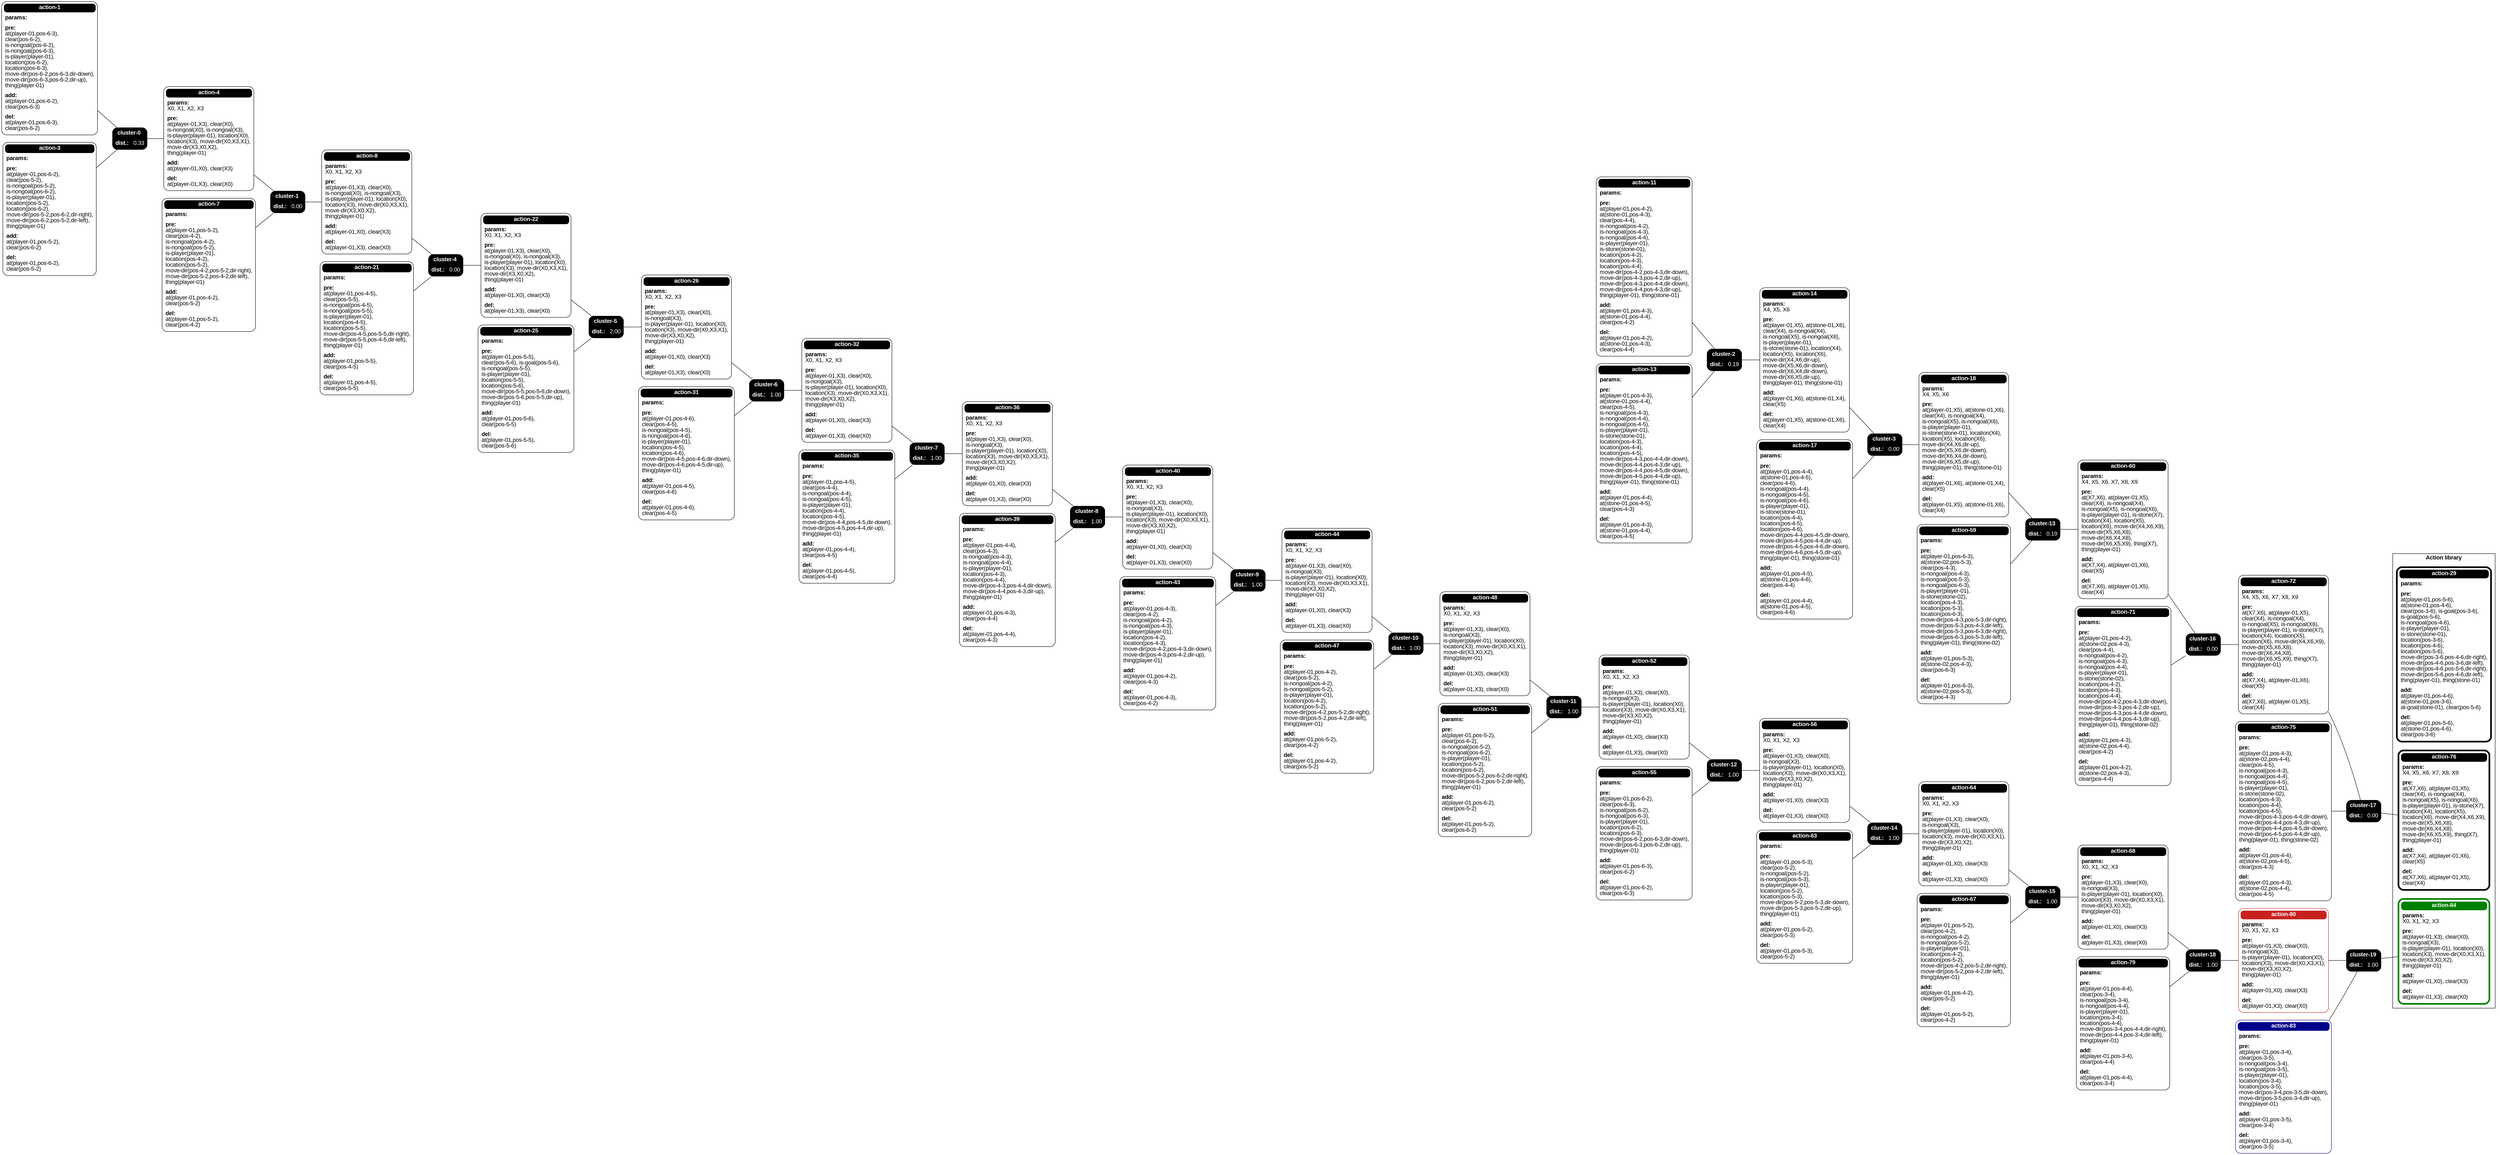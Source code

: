 graph g {
	fontname=Arial
	rankdir=LR
	node [fontcolor=black fontname=Arial margin=0 shape=none]
	subgraph cluster_actionlib {
		label=<<b>Action library</b>> rank=same
		"action-29" [label=<<table color="black" style="rounded" border="4" cellborder="0" cellspacing="4" cellpadding="3"><tr><td style="rounded" align="center" bgcolor="black"><font color="white"><b>action-29</b></font></td></tr><tr><td valign="top" align="left" balign="left"><b>params:</b><br/></td></tr><tr><td valign="top" align="left" balign="left"><b>pre:</b><br/>at(player-01,pos-5-6),<br/>at(stone-01,pos-4-6),<br/>clear(pos-3-6), is-goal(pos-3-6),<br/>is-goal(pos-5-6),<br/>is-nongoal(pos-4-6),<br/>is-player(player-01),<br/>is-stone(stone-01),<br/>location(pos-3-6),<br/>location(pos-4-6),<br/>location(pos-5-6),<br/>move-dir(pos-3-6,pos-4-6,dir-right),<br/>move-dir(pos-4-6,pos-3-6,dir-left),<br/>move-dir(pos-4-6,pos-5-6,dir-right),<br/>move-dir(pos-5-6,pos-4-6,dir-left),<br/>thing(player-01), thing(stone-01)</td></tr><tr><td valign="top" align="left" balign="left"><b>add:</b><br/>at(player-01,pos-4-6),<br/>at(stone-01,pos-3-6),<br/>at-goal(stone-01), clear(pos-5-6)</td></tr><tr><td valign="top" align="left" balign="left"><b>del:</b><br/>at(player-01,pos-5-6),<br/>at(stone-01,pos-4-6),<br/>clear(pos-3-6)</td></tr></table>>]
		"action-76" [label=<<table color="black" style="rounded" border="4" cellborder="0" cellspacing="4" cellpadding="3"><tr><td style="rounded" align="center" bgcolor="black"><font color="white"><b>action-76</b></font></td></tr><tr><td valign="top" align="left" balign="left"><b>params:</b><br/>X4, X5, X6, X7, X8, X9</td></tr><tr><td valign="top" align="left" balign="left"><b>pre:</b><br/>at(X7,X6), at(player-01,X5),<br/>clear(X4), is-nongoal(X4),<br/>is-nongoal(X5), is-nongoal(X6),<br/>is-player(player-01), is-stone(X7),<br/>location(X4), location(X5),<br/>location(X6), move-dir(X4,X6,X9),<br/>move-dir(X5,X6,X8),<br/>move-dir(X6,X4,X8),<br/>move-dir(X6,X5,X9), thing(X7),<br/>thing(player-01)</td></tr><tr><td valign="top" align="left" balign="left"><b>add:</b><br/>at(X7,X4), at(player-01,X6),<br/>clear(X5)</td></tr><tr><td valign="top" align="left" balign="left"><b>del:</b><br/>at(X7,X6), at(player-01,X5),<br/>clear(X4)</td></tr></table>>]
		"action-84" [label=<<table color="#008000" style="rounded" border="4" cellborder="0" cellspacing="4" cellpadding="3"><tr><td style="rounded" align="center" bgcolor="#008000"><font color="white"><b>action-84</b></font></td></tr><tr><td valign="top" align="left" balign="left"><b>params:</b><br/>X0, X1, X2, X3</td></tr><tr><td valign="top" align="left" balign="left"><b>pre:</b><br/>at(player-01,X3), clear(X0),<br/>is-nongoal(X3),<br/>is-player(player-01), location(X0),<br/>location(X3), move-dir(X0,X3,X1),<br/>move-dir(X3,X0,X2),<br/>thing(player-01)</td></tr><tr><td valign="top" align="left" balign="left"><b>add:</b><br/>at(player-01,X0), clear(X3)</td></tr><tr><td valign="top" align="left" balign="left"><b>del:</b><br/>at(player-01,X3), clear(X0)</td></tr></table>>]
	}
	"action-1" [label=<<table color="black" style="rounded" border="1" cellborder="0" cellspacing="4" cellpadding="3"><tr><td style="rounded" align="center" bgcolor="black"><font color="white"><b>action-1</b></font></td></tr><tr><td valign="top" align="left" balign="left"><b>params:</b><br/></td></tr><tr><td valign="top" align="left" balign="left"><b>pre:</b><br/>at(player-01,pos-6-3),<br/>clear(pos-6-2),<br/>is-nongoal(pos-6-2),<br/>is-nongoal(pos-6-3),<br/>is-player(player-01),<br/>location(pos-6-2),<br/>location(pos-6-3),<br/>move-dir(pos-6-2,pos-6-3,dir-down),<br/>move-dir(pos-6-3,pos-6-2,dir-up),<br/>thing(player-01)</td></tr><tr><td valign="top" align="left" balign="left"><b>add:</b><br/>at(player-01,pos-6-2),<br/>clear(pos-6-3)</td></tr><tr><td valign="top" align="left" balign="left"><b>del:</b><br/>at(player-01,pos-6-3),<br/>clear(pos-6-2)</td></tr></table>>]
	"action-3" [label=<<table color="black" style="rounded" border="1" cellborder="0" cellspacing="4" cellpadding="3"><tr><td style="rounded" align="center" bgcolor="black"><font color="white"><b>action-3</b></font></td></tr><tr><td valign="top" align="left" balign="left"><b>params:</b><br/></td></tr><tr><td valign="top" align="left" balign="left"><b>pre:</b><br/>at(player-01,pos-6-2),<br/>clear(pos-5-2),<br/>is-nongoal(pos-5-2),<br/>is-nongoal(pos-6-2),<br/>is-player(player-01),<br/>location(pos-5-2),<br/>location(pos-6-2),<br/>move-dir(pos-5-2,pos-6-2,dir-right),<br/>move-dir(pos-6-2,pos-5-2,dir-left),<br/>thing(player-01)</td></tr><tr><td valign="top" align="left" balign="left"><b>add:</b><br/>at(player-01,pos-5-2),<br/>clear(pos-6-2)</td></tr><tr><td valign="top" align="left" balign="left"><b>del:</b><br/>at(player-01,pos-6-2),<br/>clear(pos-5-2)</td></tr></table>>]
	"action-4" [label=<<table color="black" style="rounded" border="1" cellborder="0" cellspacing="4" cellpadding="3"><tr><td style="rounded" align="center" bgcolor="black"><font color="white"><b>action-4</b></font></td></tr><tr><td valign="top" align="left" balign="left"><b>params:</b><br/>X0, X1, X2, X3</td></tr><tr><td valign="top" align="left" balign="left"><b>pre:</b><br/>at(player-01,X3), clear(X0),<br/>is-nongoal(X0), is-nongoal(X3),<br/>is-player(player-01), location(X0),<br/>location(X3), move-dir(X0,X3,X1),<br/>move-dir(X3,X0,X2),<br/>thing(player-01)</td></tr><tr><td valign="top" align="left" balign="left"><b>add:</b><br/>at(player-01,X0), clear(X3)</td></tr><tr><td valign="top" align="left" balign="left"><b>del:</b><br/>at(player-01,X3), clear(X0)</td></tr></table>>]
	"action-7" [label=<<table color="black" style="rounded" border="1" cellborder="0" cellspacing="4" cellpadding="3"><tr><td style="rounded" align="center" bgcolor="black"><font color="white"><b>action-7</b></font></td></tr><tr><td valign="top" align="left" balign="left"><b>params:</b><br/></td></tr><tr><td valign="top" align="left" balign="left"><b>pre:</b><br/>at(player-01,pos-5-2),<br/>clear(pos-4-2),<br/>is-nongoal(pos-4-2),<br/>is-nongoal(pos-5-2),<br/>is-player(player-01),<br/>location(pos-4-2),<br/>location(pos-5-2),<br/>move-dir(pos-4-2,pos-5-2,dir-right),<br/>move-dir(pos-5-2,pos-4-2,dir-left),<br/>thing(player-01)</td></tr><tr><td valign="top" align="left" balign="left"><b>add:</b><br/>at(player-01,pos-4-2),<br/>clear(pos-5-2)</td></tr><tr><td valign="top" align="left" balign="left"><b>del:</b><br/>at(player-01,pos-5-2),<br/>clear(pos-4-2)</td></tr></table>>]
	"action-8" [label=<<table color="black" style="rounded" border="1" cellborder="0" cellspacing="4" cellpadding="3"><tr><td style="rounded" align="center" bgcolor="black"><font color="white"><b>action-8</b></font></td></tr><tr><td valign="top" align="left" balign="left"><b>params:</b><br/>X0, X1, X2, X3</td></tr><tr><td valign="top" align="left" balign="left"><b>pre:</b><br/>at(player-01,X3), clear(X0),<br/>is-nongoal(X0), is-nongoal(X3),<br/>is-player(player-01), location(X0),<br/>location(X3), move-dir(X0,X3,X1),<br/>move-dir(X3,X0,X2),<br/>thing(player-01)</td></tr><tr><td valign="top" align="left" balign="left"><b>add:</b><br/>at(player-01,X0), clear(X3)</td></tr><tr><td valign="top" align="left" balign="left"><b>del:</b><br/>at(player-01,X3), clear(X0)</td></tr></table>>]
	"action-11" [label=<<table color="black" style="rounded" border="1" cellborder="0" cellspacing="4" cellpadding="3"><tr><td style="rounded" align="center" bgcolor="black"><font color="white"><b>action-11</b></font></td></tr><tr><td valign="top" align="left" balign="left"><b>params:</b><br/></td></tr><tr><td valign="top" align="left" balign="left"><b>pre:</b><br/>at(player-01,pos-4-2),<br/>at(stone-01,pos-4-3),<br/>clear(pos-4-4),<br/>is-nongoal(pos-4-2),<br/>is-nongoal(pos-4-3),<br/>is-nongoal(pos-4-4),<br/>is-player(player-01),<br/>is-stone(stone-01),<br/>location(pos-4-2),<br/>location(pos-4-3),<br/>location(pos-4-4),<br/>move-dir(pos-4-2,pos-4-3,dir-down),<br/>move-dir(pos-4-3,pos-4-2,dir-up),<br/>move-dir(pos-4-3,pos-4-4,dir-down),<br/>move-dir(pos-4-4,pos-4-3,dir-up),<br/>thing(player-01), thing(stone-01)</td></tr><tr><td valign="top" align="left" balign="left"><b>add:</b><br/>at(player-01,pos-4-3),<br/>at(stone-01,pos-4-4),<br/>clear(pos-4-2)</td></tr><tr><td valign="top" align="left" balign="left"><b>del:</b><br/>at(player-01,pos-4-2),<br/>at(stone-01,pos-4-3),<br/>clear(pos-4-4)</td></tr></table>>]
	"action-13" [label=<<table color="black" style="rounded" border="1" cellborder="0" cellspacing="4" cellpadding="3"><tr><td style="rounded" align="center" bgcolor="black"><font color="white"><b>action-13</b></font></td></tr><tr><td valign="top" align="left" balign="left"><b>params:</b><br/></td></tr><tr><td valign="top" align="left" balign="left"><b>pre:</b><br/>at(player-01,pos-4-3),<br/>at(stone-01,pos-4-4),<br/>clear(pos-4-5),<br/>is-nongoal(pos-4-3),<br/>is-nongoal(pos-4-4),<br/>is-nongoal(pos-4-5),<br/>is-player(player-01),<br/>is-stone(stone-01),<br/>location(pos-4-3),<br/>location(pos-4-4),<br/>location(pos-4-5),<br/>move-dir(pos-4-3,pos-4-4,dir-down),<br/>move-dir(pos-4-4,pos-4-3,dir-up),<br/>move-dir(pos-4-4,pos-4-5,dir-down),<br/>move-dir(pos-4-5,pos-4-4,dir-up),<br/>thing(player-01), thing(stone-01)</td></tr><tr><td valign="top" align="left" balign="left"><b>add:</b><br/>at(player-01,pos-4-4),<br/>at(stone-01,pos-4-5),<br/>clear(pos-4-3)</td></tr><tr><td valign="top" align="left" balign="left"><b>del:</b><br/>at(player-01,pos-4-3),<br/>at(stone-01,pos-4-4),<br/>clear(pos-4-5)</td></tr></table>>]
	"action-14" [label=<<table color="black" style="rounded" border="1" cellborder="0" cellspacing="4" cellpadding="3"><tr><td style="rounded" align="center" bgcolor="black"><font color="white"><b>action-14</b></font></td></tr><tr><td valign="top" align="left" balign="left"><b>params:</b><br/>X4, X5, X6</td></tr><tr><td valign="top" align="left" balign="left"><b>pre:</b><br/>at(player-01,X5), at(stone-01,X6),<br/>clear(X4), is-nongoal(X4),<br/>is-nongoal(X5), is-nongoal(X6),<br/>is-player(player-01),<br/>is-stone(stone-01), location(X4),<br/>location(X5), location(X6),<br/>move-dir(X4,X6,dir-up),<br/>move-dir(X5,X6,dir-down),<br/>move-dir(X6,X4,dir-down),<br/>move-dir(X6,X5,dir-up),<br/>thing(player-01), thing(stone-01)</td></tr><tr><td valign="top" align="left" balign="left"><b>add:</b><br/>at(player-01,X6), at(stone-01,X4),<br/>clear(X5)</td></tr><tr><td valign="top" align="left" balign="left"><b>del:</b><br/>at(player-01,X5), at(stone-01,X6),<br/>clear(X4)</td></tr></table>>]
	"action-17" [label=<<table color="black" style="rounded" border="1" cellborder="0" cellspacing="4" cellpadding="3"><tr><td style="rounded" align="center" bgcolor="black"><font color="white"><b>action-17</b></font></td></tr><tr><td valign="top" align="left" balign="left"><b>params:</b><br/></td></tr><tr><td valign="top" align="left" balign="left"><b>pre:</b><br/>at(player-01,pos-4-4),<br/>at(stone-01,pos-4-5),<br/>clear(pos-4-6),<br/>is-nongoal(pos-4-4),<br/>is-nongoal(pos-4-5),<br/>is-nongoal(pos-4-6),<br/>is-player(player-01),<br/>is-stone(stone-01),<br/>location(pos-4-4),<br/>location(pos-4-5),<br/>location(pos-4-6),<br/>move-dir(pos-4-4,pos-4-5,dir-down),<br/>move-dir(pos-4-5,pos-4-4,dir-up),<br/>move-dir(pos-4-5,pos-4-6,dir-down),<br/>move-dir(pos-4-6,pos-4-5,dir-up),<br/>thing(player-01), thing(stone-01)</td></tr><tr><td valign="top" align="left" balign="left"><b>add:</b><br/>at(player-01,pos-4-5),<br/>at(stone-01,pos-4-6),<br/>clear(pos-4-4)</td></tr><tr><td valign="top" align="left" balign="left"><b>del:</b><br/>at(player-01,pos-4-4),<br/>at(stone-01,pos-4-5),<br/>clear(pos-4-6)</td></tr></table>>]
	"action-18" [label=<<table color="black" style="rounded" border="1" cellborder="0" cellspacing="4" cellpadding="3"><tr><td style="rounded" align="center" bgcolor="black"><font color="white"><b>action-18</b></font></td></tr><tr><td valign="top" align="left" balign="left"><b>params:</b><br/>X4, X5, X6</td></tr><tr><td valign="top" align="left" balign="left"><b>pre:</b><br/>at(player-01,X5), at(stone-01,X6),<br/>clear(X4), is-nongoal(X4),<br/>is-nongoal(X5), is-nongoal(X6),<br/>is-player(player-01),<br/>is-stone(stone-01), location(X4),<br/>location(X5), location(X6),<br/>move-dir(X4,X6,dir-up),<br/>move-dir(X5,X6,dir-down),<br/>move-dir(X6,X4,dir-down),<br/>move-dir(X6,X5,dir-up),<br/>thing(player-01), thing(stone-01)</td></tr><tr><td valign="top" align="left" balign="left"><b>add:</b><br/>at(player-01,X6), at(stone-01,X4),<br/>clear(X5)</td></tr><tr><td valign="top" align="left" balign="left"><b>del:</b><br/>at(player-01,X5), at(stone-01,X6),<br/>clear(X4)</td></tr></table>>]
	"action-21" [label=<<table color="black" style="rounded" border="1" cellborder="0" cellspacing="4" cellpadding="3"><tr><td style="rounded" align="center" bgcolor="black"><font color="white"><b>action-21</b></font></td></tr><tr><td valign="top" align="left" balign="left"><b>params:</b><br/></td></tr><tr><td valign="top" align="left" balign="left"><b>pre:</b><br/>at(player-01,pos-4-5),<br/>clear(pos-5-5),<br/>is-nongoal(pos-4-5),<br/>is-nongoal(pos-5-5),<br/>is-player(player-01),<br/>location(pos-4-5),<br/>location(pos-5-5),<br/>move-dir(pos-4-5,pos-5-5,dir-right),<br/>move-dir(pos-5-5,pos-4-5,dir-left),<br/>thing(player-01)</td></tr><tr><td valign="top" align="left" balign="left"><b>add:</b><br/>at(player-01,pos-5-5),<br/>clear(pos-4-5)</td></tr><tr><td valign="top" align="left" balign="left"><b>del:</b><br/>at(player-01,pos-4-5),<br/>clear(pos-5-5)</td></tr></table>>]
	"action-22" [label=<<table color="black" style="rounded" border="1" cellborder="0" cellspacing="4" cellpadding="3"><tr><td style="rounded" align="center" bgcolor="black"><font color="white"><b>action-22</b></font></td></tr><tr><td valign="top" align="left" balign="left"><b>params:</b><br/>X0, X1, X2, X3</td></tr><tr><td valign="top" align="left" balign="left"><b>pre:</b><br/>at(player-01,X3), clear(X0),<br/>is-nongoal(X0), is-nongoal(X3),<br/>is-player(player-01), location(X0),<br/>location(X3), move-dir(X0,X3,X1),<br/>move-dir(X3,X0,X2),<br/>thing(player-01)</td></tr><tr><td valign="top" align="left" balign="left"><b>add:</b><br/>at(player-01,X0), clear(X3)</td></tr><tr><td valign="top" align="left" balign="left"><b>del:</b><br/>at(player-01,X3), clear(X0)</td></tr></table>>]
	"action-25" [label=<<table color="black" style="rounded" border="1" cellborder="0" cellspacing="4" cellpadding="3"><tr><td style="rounded" align="center" bgcolor="black"><font color="white"><b>action-25</b></font></td></tr><tr><td valign="top" align="left" balign="left"><b>params:</b><br/></td></tr><tr><td valign="top" align="left" balign="left"><b>pre:</b><br/>at(player-01,pos-5-5),<br/>clear(pos-5-6), is-goal(pos-5-6),<br/>is-nongoal(pos-5-5),<br/>is-player(player-01),<br/>location(pos-5-5),<br/>location(pos-5-6),<br/>move-dir(pos-5-5,pos-5-6,dir-down),<br/>move-dir(pos-5-6,pos-5-5,dir-up),<br/>thing(player-01)</td></tr><tr><td valign="top" align="left" balign="left"><b>add:</b><br/>at(player-01,pos-5-6),<br/>clear(pos-5-5)</td></tr><tr><td valign="top" align="left" balign="left"><b>del:</b><br/>at(player-01,pos-5-5),<br/>clear(pos-5-6)</td></tr></table>>]
	"action-26" [label=<<table color="black" style="rounded" border="1" cellborder="0" cellspacing="4" cellpadding="3"><tr><td style="rounded" align="center" bgcolor="black"><font color="white"><b>action-26</b></font></td></tr><tr><td valign="top" align="left" balign="left"><b>params:</b><br/>X0, X1, X2, X3</td></tr><tr><td valign="top" align="left" balign="left"><b>pre:</b><br/>at(player-01,X3), clear(X0),<br/>is-nongoal(X3),<br/>is-player(player-01), location(X0),<br/>location(X3), move-dir(X0,X3,X1),<br/>move-dir(X3,X0,X2),<br/>thing(player-01)</td></tr><tr><td valign="top" align="left" balign="left"><b>add:</b><br/>at(player-01,X0), clear(X3)</td></tr><tr><td valign="top" align="left" balign="left"><b>del:</b><br/>at(player-01,X3), clear(X0)</td></tr></table>>]
	"action-31" [label=<<table color="black" style="rounded" border="1" cellborder="0" cellspacing="4" cellpadding="3"><tr><td style="rounded" align="center" bgcolor="black"><font color="white"><b>action-31</b></font></td></tr><tr><td valign="top" align="left" balign="left"><b>params:</b><br/></td></tr><tr><td valign="top" align="left" balign="left"><b>pre:</b><br/>at(player-01,pos-4-6),<br/>clear(pos-4-5),<br/>is-nongoal(pos-4-5),<br/>is-nongoal(pos-4-6),<br/>is-player(player-01),<br/>location(pos-4-5),<br/>location(pos-4-6),<br/>move-dir(pos-4-5,pos-4-6,dir-down),<br/>move-dir(pos-4-6,pos-4-5,dir-up),<br/>thing(player-01)</td></tr><tr><td valign="top" align="left" balign="left"><b>add:</b><br/>at(player-01,pos-4-5),<br/>clear(pos-4-6)</td></tr><tr><td valign="top" align="left" balign="left"><b>del:</b><br/>at(player-01,pos-4-6),<br/>clear(pos-4-5)</td></tr></table>>]
	"action-32" [label=<<table color="black" style="rounded" border="1" cellborder="0" cellspacing="4" cellpadding="3"><tr><td style="rounded" align="center" bgcolor="black"><font color="white"><b>action-32</b></font></td></tr><tr><td valign="top" align="left" balign="left"><b>params:</b><br/>X0, X1, X2, X3</td></tr><tr><td valign="top" align="left" balign="left"><b>pre:</b><br/>at(player-01,X3), clear(X0),<br/>is-nongoal(X3),<br/>is-player(player-01), location(X0),<br/>location(X3), move-dir(X0,X3,X1),<br/>move-dir(X3,X0,X2),<br/>thing(player-01)</td></tr><tr><td valign="top" align="left" balign="left"><b>add:</b><br/>at(player-01,X0), clear(X3)</td></tr><tr><td valign="top" align="left" balign="left"><b>del:</b><br/>at(player-01,X3), clear(X0)</td></tr></table>>]
	"action-35" [label=<<table color="black" style="rounded" border="1" cellborder="0" cellspacing="4" cellpadding="3"><tr><td style="rounded" align="center" bgcolor="black"><font color="white"><b>action-35</b></font></td></tr><tr><td valign="top" align="left" balign="left"><b>params:</b><br/></td></tr><tr><td valign="top" align="left" balign="left"><b>pre:</b><br/>at(player-01,pos-4-5),<br/>clear(pos-4-4),<br/>is-nongoal(pos-4-4),<br/>is-nongoal(pos-4-5),<br/>is-player(player-01),<br/>location(pos-4-4),<br/>location(pos-4-5),<br/>move-dir(pos-4-4,pos-4-5,dir-down),<br/>move-dir(pos-4-5,pos-4-4,dir-up),<br/>thing(player-01)</td></tr><tr><td valign="top" align="left" balign="left"><b>add:</b><br/>at(player-01,pos-4-4),<br/>clear(pos-4-5)</td></tr><tr><td valign="top" align="left" balign="left"><b>del:</b><br/>at(player-01,pos-4-5),<br/>clear(pos-4-4)</td></tr></table>>]
	"action-36" [label=<<table color="black" style="rounded" border="1" cellborder="0" cellspacing="4" cellpadding="3"><tr><td style="rounded" align="center" bgcolor="black"><font color="white"><b>action-36</b></font></td></tr><tr><td valign="top" align="left" balign="left"><b>params:</b><br/>X0, X1, X2, X3</td></tr><tr><td valign="top" align="left" balign="left"><b>pre:</b><br/>at(player-01,X3), clear(X0),<br/>is-nongoal(X3),<br/>is-player(player-01), location(X0),<br/>location(X3), move-dir(X0,X3,X1),<br/>move-dir(X3,X0,X2),<br/>thing(player-01)</td></tr><tr><td valign="top" align="left" balign="left"><b>add:</b><br/>at(player-01,X0), clear(X3)</td></tr><tr><td valign="top" align="left" balign="left"><b>del:</b><br/>at(player-01,X3), clear(X0)</td></tr></table>>]
	"action-39" [label=<<table color="black" style="rounded" border="1" cellborder="0" cellspacing="4" cellpadding="3"><tr><td style="rounded" align="center" bgcolor="black"><font color="white"><b>action-39</b></font></td></tr><tr><td valign="top" align="left" balign="left"><b>params:</b><br/></td></tr><tr><td valign="top" align="left" balign="left"><b>pre:</b><br/>at(player-01,pos-4-4),<br/>clear(pos-4-3),<br/>is-nongoal(pos-4-3),<br/>is-nongoal(pos-4-4),<br/>is-player(player-01),<br/>location(pos-4-3),<br/>location(pos-4-4),<br/>move-dir(pos-4-3,pos-4-4,dir-down),<br/>move-dir(pos-4-4,pos-4-3,dir-up),<br/>thing(player-01)</td></tr><tr><td valign="top" align="left" balign="left"><b>add:</b><br/>at(player-01,pos-4-3),<br/>clear(pos-4-4)</td></tr><tr><td valign="top" align="left" balign="left"><b>del:</b><br/>at(player-01,pos-4-4),<br/>clear(pos-4-3)</td></tr></table>>]
	"action-40" [label=<<table color="black" style="rounded" border="1" cellborder="0" cellspacing="4" cellpadding="3"><tr><td style="rounded" align="center" bgcolor="black"><font color="white"><b>action-40</b></font></td></tr><tr><td valign="top" align="left" balign="left"><b>params:</b><br/>X0, X1, X2, X3</td></tr><tr><td valign="top" align="left" balign="left"><b>pre:</b><br/>at(player-01,X3), clear(X0),<br/>is-nongoal(X3),<br/>is-player(player-01), location(X0),<br/>location(X3), move-dir(X0,X3,X1),<br/>move-dir(X3,X0,X2),<br/>thing(player-01)</td></tr><tr><td valign="top" align="left" balign="left"><b>add:</b><br/>at(player-01,X0), clear(X3)</td></tr><tr><td valign="top" align="left" balign="left"><b>del:</b><br/>at(player-01,X3), clear(X0)</td></tr></table>>]
	"action-43" [label=<<table color="black" style="rounded" border="1" cellborder="0" cellspacing="4" cellpadding="3"><tr><td style="rounded" align="center" bgcolor="black"><font color="white"><b>action-43</b></font></td></tr><tr><td valign="top" align="left" balign="left"><b>params:</b><br/></td></tr><tr><td valign="top" align="left" balign="left"><b>pre:</b><br/>at(player-01,pos-4-3),<br/>clear(pos-4-2),<br/>is-nongoal(pos-4-2),<br/>is-nongoal(pos-4-3),<br/>is-player(player-01),<br/>location(pos-4-2),<br/>location(pos-4-3),<br/>move-dir(pos-4-2,pos-4-3,dir-down),<br/>move-dir(pos-4-3,pos-4-2,dir-up),<br/>thing(player-01)</td></tr><tr><td valign="top" align="left" balign="left"><b>add:</b><br/>at(player-01,pos-4-2),<br/>clear(pos-4-3)</td></tr><tr><td valign="top" align="left" balign="left"><b>del:</b><br/>at(player-01,pos-4-3),<br/>clear(pos-4-2)</td></tr></table>>]
	"action-44" [label=<<table color="black" style="rounded" border="1" cellborder="0" cellspacing="4" cellpadding="3"><tr><td style="rounded" align="center" bgcolor="black"><font color="white"><b>action-44</b></font></td></tr><tr><td valign="top" align="left" balign="left"><b>params:</b><br/>X0, X1, X2, X3</td></tr><tr><td valign="top" align="left" balign="left"><b>pre:</b><br/>at(player-01,X3), clear(X0),<br/>is-nongoal(X3),<br/>is-player(player-01), location(X0),<br/>location(X3), move-dir(X0,X3,X1),<br/>move-dir(X3,X0,X2),<br/>thing(player-01)</td></tr><tr><td valign="top" align="left" balign="left"><b>add:</b><br/>at(player-01,X0), clear(X3)</td></tr><tr><td valign="top" align="left" balign="left"><b>del:</b><br/>at(player-01,X3), clear(X0)</td></tr></table>>]
	"action-47" [label=<<table color="black" style="rounded" border="1" cellborder="0" cellspacing="4" cellpadding="3"><tr><td style="rounded" align="center" bgcolor="black"><font color="white"><b>action-47</b></font></td></tr><tr><td valign="top" align="left" balign="left"><b>params:</b><br/></td></tr><tr><td valign="top" align="left" balign="left"><b>pre:</b><br/>at(player-01,pos-4-2),<br/>clear(pos-5-2),<br/>is-nongoal(pos-4-2),<br/>is-nongoal(pos-5-2),<br/>is-player(player-01),<br/>location(pos-4-2),<br/>location(pos-5-2),<br/>move-dir(pos-4-2,pos-5-2,dir-right),<br/>move-dir(pos-5-2,pos-4-2,dir-left),<br/>thing(player-01)</td></tr><tr><td valign="top" align="left" balign="left"><b>add:</b><br/>at(player-01,pos-5-2),<br/>clear(pos-4-2)</td></tr><tr><td valign="top" align="left" balign="left"><b>del:</b><br/>at(player-01,pos-4-2),<br/>clear(pos-5-2)</td></tr></table>>]
	"action-48" [label=<<table color="black" style="rounded" border="1" cellborder="0" cellspacing="4" cellpadding="3"><tr><td style="rounded" align="center" bgcolor="black"><font color="white"><b>action-48</b></font></td></tr><tr><td valign="top" align="left" balign="left"><b>params:</b><br/>X0, X1, X2, X3</td></tr><tr><td valign="top" align="left" balign="left"><b>pre:</b><br/>at(player-01,X3), clear(X0),<br/>is-nongoal(X3),<br/>is-player(player-01), location(X0),<br/>location(X3), move-dir(X0,X3,X1),<br/>move-dir(X3,X0,X2),<br/>thing(player-01)</td></tr><tr><td valign="top" align="left" balign="left"><b>add:</b><br/>at(player-01,X0), clear(X3)</td></tr><tr><td valign="top" align="left" balign="left"><b>del:</b><br/>at(player-01,X3), clear(X0)</td></tr></table>>]
	"action-51" [label=<<table color="black" style="rounded" border="1" cellborder="0" cellspacing="4" cellpadding="3"><tr><td style="rounded" align="center" bgcolor="black"><font color="white"><b>action-51</b></font></td></tr><tr><td valign="top" align="left" balign="left"><b>params:</b><br/></td></tr><tr><td valign="top" align="left" balign="left"><b>pre:</b><br/>at(player-01,pos-5-2),<br/>clear(pos-6-2),<br/>is-nongoal(pos-5-2),<br/>is-nongoal(pos-6-2),<br/>is-player(player-01),<br/>location(pos-5-2),<br/>location(pos-6-2),<br/>move-dir(pos-5-2,pos-6-2,dir-right),<br/>move-dir(pos-6-2,pos-5-2,dir-left),<br/>thing(player-01)</td></tr><tr><td valign="top" align="left" balign="left"><b>add:</b><br/>at(player-01,pos-6-2),<br/>clear(pos-5-2)</td></tr><tr><td valign="top" align="left" balign="left"><b>del:</b><br/>at(player-01,pos-5-2),<br/>clear(pos-6-2)</td></tr></table>>]
	"action-52" [label=<<table color="black" style="rounded" border="1" cellborder="0" cellspacing="4" cellpadding="3"><tr><td style="rounded" align="center" bgcolor="black"><font color="white"><b>action-52</b></font></td></tr><tr><td valign="top" align="left" balign="left"><b>params:</b><br/>X0, X1, X2, X3</td></tr><tr><td valign="top" align="left" balign="left"><b>pre:</b><br/>at(player-01,X3), clear(X0),<br/>is-nongoal(X3),<br/>is-player(player-01), location(X0),<br/>location(X3), move-dir(X0,X3,X1),<br/>move-dir(X3,X0,X2),<br/>thing(player-01)</td></tr><tr><td valign="top" align="left" balign="left"><b>add:</b><br/>at(player-01,X0), clear(X3)</td></tr><tr><td valign="top" align="left" balign="left"><b>del:</b><br/>at(player-01,X3), clear(X0)</td></tr></table>>]
	"action-55" [label=<<table color="black" style="rounded" border="1" cellborder="0" cellspacing="4" cellpadding="3"><tr><td style="rounded" align="center" bgcolor="black"><font color="white"><b>action-55</b></font></td></tr><tr><td valign="top" align="left" balign="left"><b>params:</b><br/></td></tr><tr><td valign="top" align="left" balign="left"><b>pre:</b><br/>at(player-01,pos-6-2),<br/>clear(pos-6-3),<br/>is-nongoal(pos-6-2),<br/>is-nongoal(pos-6-3),<br/>is-player(player-01),<br/>location(pos-6-2),<br/>location(pos-6-3),<br/>move-dir(pos-6-2,pos-6-3,dir-down),<br/>move-dir(pos-6-3,pos-6-2,dir-up),<br/>thing(player-01)</td></tr><tr><td valign="top" align="left" balign="left"><b>add:</b><br/>at(player-01,pos-6-3),<br/>clear(pos-6-2)</td></tr><tr><td valign="top" align="left" balign="left"><b>del:</b><br/>at(player-01,pos-6-2),<br/>clear(pos-6-3)</td></tr></table>>]
	"action-56" [label=<<table color="black" style="rounded" border="1" cellborder="0" cellspacing="4" cellpadding="3"><tr><td style="rounded" align="center" bgcolor="black"><font color="white"><b>action-56</b></font></td></tr><tr><td valign="top" align="left" balign="left"><b>params:</b><br/>X0, X1, X2, X3</td></tr><tr><td valign="top" align="left" balign="left"><b>pre:</b><br/>at(player-01,X3), clear(X0),<br/>is-nongoal(X3),<br/>is-player(player-01), location(X0),<br/>location(X3), move-dir(X0,X3,X1),<br/>move-dir(X3,X0,X2),<br/>thing(player-01)</td></tr><tr><td valign="top" align="left" balign="left"><b>add:</b><br/>at(player-01,X0), clear(X3)</td></tr><tr><td valign="top" align="left" balign="left"><b>del:</b><br/>at(player-01,X3), clear(X0)</td></tr></table>>]
	"action-59" [label=<<table color="black" style="rounded" border="1" cellborder="0" cellspacing="4" cellpadding="3"><tr><td style="rounded" align="center" bgcolor="black"><font color="white"><b>action-59</b></font></td></tr><tr><td valign="top" align="left" balign="left"><b>params:</b><br/></td></tr><tr><td valign="top" align="left" balign="left"><b>pre:</b><br/>at(player-01,pos-6-3),<br/>at(stone-02,pos-5-3),<br/>clear(pos-4-3),<br/>is-nongoal(pos-4-3),<br/>is-nongoal(pos-5-3),<br/>is-nongoal(pos-6-3),<br/>is-player(player-01),<br/>is-stone(stone-02),<br/>location(pos-4-3),<br/>location(pos-5-3),<br/>location(pos-6-3),<br/>move-dir(pos-4-3,pos-5-3,dir-right),<br/>move-dir(pos-5-3,pos-4-3,dir-left),<br/>move-dir(pos-5-3,pos-6-3,dir-right),<br/>move-dir(pos-6-3,pos-5-3,dir-left),<br/>thing(player-01), thing(stone-02)</td></tr><tr><td valign="top" align="left" balign="left"><b>add:</b><br/>at(player-01,pos-5-3),<br/>at(stone-02,pos-4-3),<br/>clear(pos-6-3)</td></tr><tr><td valign="top" align="left" balign="left"><b>del:</b><br/>at(player-01,pos-6-3),<br/>at(stone-02,pos-5-3),<br/>clear(pos-4-3)</td></tr></table>>]
	"action-60" [label=<<table color="black" style="rounded" border="1" cellborder="0" cellspacing="4" cellpadding="3"><tr><td style="rounded" align="center" bgcolor="black"><font color="white"><b>action-60</b></font></td></tr><tr><td valign="top" align="left" balign="left"><b>params:</b><br/>X4, X5, X6, X7, X8, X9</td></tr><tr><td valign="top" align="left" balign="left"><b>pre:</b><br/>at(X7,X6), at(player-01,X5),<br/>clear(X4), is-nongoal(X4),<br/>is-nongoal(X5), is-nongoal(X6),<br/>is-player(player-01), is-stone(X7),<br/>location(X4), location(X5),<br/>location(X6), move-dir(X4,X6,X9),<br/>move-dir(X5,X6,X8),<br/>move-dir(X6,X4,X8),<br/>move-dir(X6,X5,X9), thing(X7),<br/>thing(player-01)</td></tr><tr><td valign="top" align="left" balign="left"><b>add:</b><br/>at(X7,X4), at(player-01,X6),<br/>clear(X5)</td></tr><tr><td valign="top" align="left" balign="left"><b>del:</b><br/>at(X7,X6), at(player-01,X5),<br/>clear(X4)</td></tr></table>>]
	"action-63" [label=<<table color="black" style="rounded" border="1" cellborder="0" cellspacing="4" cellpadding="3"><tr><td style="rounded" align="center" bgcolor="black"><font color="white"><b>action-63</b></font></td></tr><tr><td valign="top" align="left" balign="left"><b>params:</b><br/></td></tr><tr><td valign="top" align="left" balign="left"><b>pre:</b><br/>at(player-01,pos-5-3),<br/>clear(pos-5-2),<br/>is-nongoal(pos-5-2),<br/>is-nongoal(pos-5-3),<br/>is-player(player-01),<br/>location(pos-5-2),<br/>location(pos-5-3),<br/>move-dir(pos-5-2,pos-5-3,dir-down),<br/>move-dir(pos-5-3,pos-5-2,dir-up),<br/>thing(player-01)</td></tr><tr><td valign="top" align="left" balign="left"><b>add:</b><br/>at(player-01,pos-5-2),<br/>clear(pos-5-3)</td></tr><tr><td valign="top" align="left" balign="left"><b>del:</b><br/>at(player-01,pos-5-3),<br/>clear(pos-5-2)</td></tr></table>>]
	"action-64" [label=<<table color="black" style="rounded" border="1" cellborder="0" cellspacing="4" cellpadding="3"><tr><td style="rounded" align="center" bgcolor="black"><font color="white"><b>action-64</b></font></td></tr><tr><td valign="top" align="left" balign="left"><b>params:</b><br/>X0, X1, X2, X3</td></tr><tr><td valign="top" align="left" balign="left"><b>pre:</b><br/>at(player-01,X3), clear(X0),<br/>is-nongoal(X3),<br/>is-player(player-01), location(X0),<br/>location(X3), move-dir(X0,X3,X1),<br/>move-dir(X3,X0,X2),<br/>thing(player-01)</td></tr><tr><td valign="top" align="left" balign="left"><b>add:</b><br/>at(player-01,X0), clear(X3)</td></tr><tr><td valign="top" align="left" balign="left"><b>del:</b><br/>at(player-01,X3), clear(X0)</td></tr></table>>]
	"action-67" [label=<<table color="black" style="rounded" border="1" cellborder="0" cellspacing="4" cellpadding="3"><tr><td style="rounded" align="center" bgcolor="black"><font color="white"><b>action-67</b></font></td></tr><tr><td valign="top" align="left" balign="left"><b>params:</b><br/></td></tr><tr><td valign="top" align="left" balign="left"><b>pre:</b><br/>at(player-01,pos-5-2),<br/>clear(pos-4-2),<br/>is-nongoal(pos-4-2),<br/>is-nongoal(pos-5-2),<br/>is-player(player-01),<br/>location(pos-4-2),<br/>location(pos-5-2),<br/>move-dir(pos-4-2,pos-5-2,dir-right),<br/>move-dir(pos-5-2,pos-4-2,dir-left),<br/>thing(player-01)</td></tr><tr><td valign="top" align="left" balign="left"><b>add:</b><br/>at(player-01,pos-4-2),<br/>clear(pos-5-2)</td></tr><tr><td valign="top" align="left" balign="left"><b>del:</b><br/>at(player-01,pos-5-2),<br/>clear(pos-4-2)</td></tr></table>>]
	"action-68" [label=<<table color="black" style="rounded" border="1" cellborder="0" cellspacing="4" cellpadding="3"><tr><td style="rounded" align="center" bgcolor="black"><font color="white"><b>action-68</b></font></td></tr><tr><td valign="top" align="left" balign="left"><b>params:</b><br/>X0, X1, X2, X3</td></tr><tr><td valign="top" align="left" balign="left"><b>pre:</b><br/>at(player-01,X3), clear(X0),<br/>is-nongoal(X3),<br/>is-player(player-01), location(X0),<br/>location(X3), move-dir(X0,X3,X1),<br/>move-dir(X3,X0,X2),<br/>thing(player-01)</td></tr><tr><td valign="top" align="left" balign="left"><b>add:</b><br/>at(player-01,X0), clear(X3)</td></tr><tr><td valign="top" align="left" balign="left"><b>del:</b><br/>at(player-01,X3), clear(X0)</td></tr></table>>]
	"action-71" [label=<<table color="black" style="rounded" border="1" cellborder="0" cellspacing="4" cellpadding="3"><tr><td style="rounded" align="center" bgcolor="black"><font color="white"><b>action-71</b></font></td></tr><tr><td valign="top" align="left" balign="left"><b>params:</b><br/></td></tr><tr><td valign="top" align="left" balign="left"><b>pre:</b><br/>at(player-01,pos-4-2),<br/>at(stone-02,pos-4-3),<br/>clear(pos-4-4),<br/>is-nongoal(pos-4-2),<br/>is-nongoal(pos-4-3),<br/>is-nongoal(pos-4-4),<br/>is-player(player-01),<br/>is-stone(stone-02),<br/>location(pos-4-2),<br/>location(pos-4-3),<br/>location(pos-4-4),<br/>move-dir(pos-4-2,pos-4-3,dir-down),<br/>move-dir(pos-4-3,pos-4-2,dir-up),<br/>move-dir(pos-4-3,pos-4-4,dir-down),<br/>move-dir(pos-4-4,pos-4-3,dir-up),<br/>thing(player-01), thing(stone-02)</td></tr><tr><td valign="top" align="left" balign="left"><b>add:</b><br/>at(player-01,pos-4-3),<br/>at(stone-02,pos-4-4),<br/>clear(pos-4-2)</td></tr><tr><td valign="top" align="left" balign="left"><b>del:</b><br/>at(player-01,pos-4-2),<br/>at(stone-02,pos-4-3),<br/>clear(pos-4-4)</td></tr></table>>]
	"action-72" [label=<<table color="black" style="rounded" border="1" cellborder="0" cellspacing="4" cellpadding="3"><tr><td style="rounded" align="center" bgcolor="black"><font color="white"><b>action-72</b></font></td></tr><tr><td valign="top" align="left" balign="left"><b>params:</b><br/>X4, X5, X6, X7, X8, X9</td></tr><tr><td valign="top" align="left" balign="left"><b>pre:</b><br/>at(X7,X6), at(player-01,X5),<br/>clear(X4), is-nongoal(X4),<br/>is-nongoal(X5), is-nongoal(X6),<br/>is-player(player-01), is-stone(X7),<br/>location(X4), location(X5),<br/>location(X6), move-dir(X4,X6,X9),<br/>move-dir(X5,X6,X8),<br/>move-dir(X6,X4,X8),<br/>move-dir(X6,X5,X9), thing(X7),<br/>thing(player-01)</td></tr><tr><td valign="top" align="left" balign="left"><b>add:</b><br/>at(X7,X4), at(player-01,X6),<br/>clear(X5)</td></tr><tr><td valign="top" align="left" balign="left"><b>del:</b><br/>at(X7,X6), at(player-01,X5),<br/>clear(X4)</td></tr></table>>]
	"action-75" [label=<<table color="black" style="rounded" border="1" cellborder="0" cellspacing="4" cellpadding="3"><tr><td style="rounded" align="center" bgcolor="black"><font color="white"><b>action-75</b></font></td></tr><tr><td valign="top" align="left" balign="left"><b>params:</b><br/></td></tr><tr><td valign="top" align="left" balign="left"><b>pre:</b><br/>at(player-01,pos-4-3),<br/>at(stone-02,pos-4-4),<br/>clear(pos-4-5),<br/>is-nongoal(pos-4-3),<br/>is-nongoal(pos-4-4),<br/>is-nongoal(pos-4-5),<br/>is-player(player-01),<br/>is-stone(stone-02),<br/>location(pos-4-3),<br/>location(pos-4-4),<br/>location(pos-4-5),<br/>move-dir(pos-4-3,pos-4-4,dir-down),<br/>move-dir(pos-4-4,pos-4-3,dir-up),<br/>move-dir(pos-4-4,pos-4-5,dir-down),<br/>move-dir(pos-4-5,pos-4-4,dir-up),<br/>thing(player-01), thing(stone-02)</td></tr><tr><td valign="top" align="left" balign="left"><b>add:</b><br/>at(player-01,pos-4-4),<br/>at(stone-02,pos-4-5),<br/>clear(pos-4-3)</td></tr><tr><td valign="top" align="left" balign="left"><b>del:</b><br/>at(player-01,pos-4-3),<br/>at(stone-02,pos-4-4),<br/>clear(pos-4-5)</td></tr></table>>]
	"action-79" [label=<<table color="black" style="rounded" border="1" cellborder="0" cellspacing="4" cellpadding="3"><tr><td style="rounded" align="center" bgcolor="black"><font color="white"><b>action-79</b></font></td></tr><tr><td valign="top" align="left" balign="left"><b>params:</b><br/></td></tr><tr><td valign="top" align="left" balign="left"><b>pre:</b><br/>at(player-01,pos-4-4),<br/>clear(pos-3-4),<br/>is-nongoal(pos-3-4),<br/>is-nongoal(pos-4-4),<br/>is-player(player-01),<br/>location(pos-3-4),<br/>location(pos-4-4),<br/>move-dir(pos-3-4,pos-4-4,dir-right),<br/>move-dir(pos-4-4,pos-3-4,dir-left),<br/>thing(player-01)</td></tr><tr><td valign="top" align="left" balign="left"><b>add:</b><br/>at(player-01,pos-3-4),<br/>clear(pos-4-4)</td></tr><tr><td valign="top" align="left" balign="left"><b>del:</b><br/>at(player-01,pos-4-4),<br/>clear(pos-3-4)</td></tr></table>>]
	"action-80" [label=<<table color="#c9211e" style="rounded" border="1" cellborder="0" cellspacing="4" cellpadding="3"><tr><td style="rounded" align="center" bgcolor="#c9211e"><font color="white"><b>action-80</b></font></td></tr><tr><td valign="top" align="left" balign="left"><b>params:</b><br/>X0, X1, X2, X3</td></tr><tr><td valign="top" align="left" balign="left"><b>pre:</b><br/>at(player-01,X3), clear(X0),<br/>is-nongoal(X3),<br/>is-player(player-01), location(X0),<br/>location(X3), move-dir(X0,X3,X1),<br/>move-dir(X3,X0,X2),<br/>thing(player-01)</td></tr><tr><td valign="top" align="left" balign="left"><b>add:</b><br/>at(player-01,X0), clear(X3)</td></tr><tr><td valign="top" align="left" balign="left"><b>del:</b><br/>at(player-01,X3), clear(X0)</td></tr></table>>]
	"action-83" [label=<<table color="#00008b" style="rounded" border="1" cellborder="0" cellspacing="4" cellpadding="3"><tr><td style="rounded" align="center" bgcolor="#00008b"><font color="white"><b>action-83</b></font></td></tr><tr><td valign="top" align="left" balign="left"><b>params:</b><br/></td></tr><tr><td valign="top" align="left" balign="left"><b>pre:</b><br/>at(player-01,pos-3-4),<br/>clear(pos-3-5),<br/>is-nongoal(pos-3-4),<br/>is-nongoal(pos-3-5),<br/>is-player(player-01),<br/>location(pos-3-4),<br/>location(pos-3-5),<br/>move-dir(pos-3-4,pos-3-5,dir-down),<br/>move-dir(pos-3-5,pos-3-4,dir-up),<br/>thing(player-01)</td></tr><tr><td valign="top" align="left" balign="left"><b>add:</b><br/>at(player-01,pos-3-5),<br/>clear(pos-3-4)</td></tr><tr><td valign="top" align="left" balign="left"><b>del:</b><br/>at(player-01,pos-3-4),<br/>clear(pos-3-5)</td></tr></table>>]
	node [fontcolor=white fontname=Arial margin=0 penwidth=0 shape=none]
	"cluster-0" [label=<<table bgcolor="black" style="rounded" border="0" cellborder="0" cellspacing="4" cellpadding="3"><tr><td style="rounded" align="center"><b>cluster-0 </b></td></tr><tr><td style="rounded" align="left"><b>dist.:  </b> 0.33</td></tr></table>>]
	"cluster-1" [label=<<table bgcolor="black" style="rounded" border="0" cellborder="0" cellspacing="4" cellpadding="3"><tr><td style="rounded" align="center"><b>cluster-1 </b></td></tr><tr><td style="rounded" align="left"><b>dist.:  </b> 0.00</td></tr></table>>]
	"cluster-2" [label=<<table bgcolor="black" style="rounded" border="0" cellborder="0" cellspacing="4" cellpadding="3"><tr><td style="rounded" align="center"><b>cluster-2 </b></td></tr><tr><td style="rounded" align="left"><b>dist.:  </b> 0.19</td></tr></table>>]
	"cluster-3" [label=<<table bgcolor="black" style="rounded" border="0" cellborder="0" cellspacing="4" cellpadding="3"><tr><td style="rounded" align="center"><b>cluster-3 </b></td></tr><tr><td style="rounded" align="left"><b>dist.:  </b> 0.00</td></tr></table>>]
	"cluster-4" [label=<<table bgcolor="black" style="rounded" border="0" cellborder="0" cellspacing="4" cellpadding="3"><tr><td style="rounded" align="center"><b>cluster-4 </b></td></tr><tr><td style="rounded" align="left"><b>dist.:  </b> 0.00</td></tr></table>>]
	"cluster-5" [label=<<table bgcolor="black" style="rounded" border="0" cellborder="0" cellspacing="4" cellpadding="3"><tr><td style="rounded" align="center"><b>cluster-5 </b></td></tr><tr><td style="rounded" align="left"><b>dist.:  </b> 2.00</td></tr></table>>]
	"cluster-6" [label=<<table bgcolor="black" style="rounded" border="0" cellborder="0" cellspacing="4" cellpadding="3"><tr><td style="rounded" align="center"><b>cluster-6 </b></td></tr><tr><td style="rounded" align="left"><b>dist.:  </b> 1.00</td></tr></table>>]
	"cluster-7" [label=<<table bgcolor="black" style="rounded" border="0" cellborder="0" cellspacing="4" cellpadding="3"><tr><td style="rounded" align="center"><b>cluster-7 </b></td></tr><tr><td style="rounded" align="left"><b>dist.:  </b> 1.00</td></tr></table>>]
	"cluster-8" [label=<<table bgcolor="black" style="rounded" border="0" cellborder="0" cellspacing="4" cellpadding="3"><tr><td style="rounded" align="center"><b>cluster-8 </b></td></tr><tr><td style="rounded" align="left"><b>dist.:  </b> 1.00</td></tr></table>>]
	"cluster-9" [label=<<table bgcolor="black" style="rounded" border="0" cellborder="0" cellspacing="4" cellpadding="3"><tr><td style="rounded" align="center"><b>cluster-9 </b></td></tr><tr><td style="rounded" align="left"><b>dist.:  </b> 1.00</td></tr></table>>]
	"cluster-10" [label=<<table bgcolor="black" style="rounded" border="0" cellborder="0" cellspacing="4" cellpadding="3"><tr><td style="rounded" align="center"><b>cluster-10 </b></td></tr><tr><td style="rounded" align="left"><b>dist.:  </b> 1.00</td></tr></table>>]
	"cluster-11" [label=<<table bgcolor="black" style="rounded" border="0" cellborder="0" cellspacing="4" cellpadding="3"><tr><td style="rounded" align="center"><b>cluster-11 </b></td></tr><tr><td style="rounded" align="left"><b>dist.:  </b> 1.00</td></tr></table>>]
	"cluster-12" [label=<<table bgcolor="black" style="rounded" border="0" cellborder="0" cellspacing="4" cellpadding="3"><tr><td style="rounded" align="center"><b>cluster-12 </b></td></tr><tr><td style="rounded" align="left"><b>dist.:  </b> 1.00</td></tr></table>>]
	"cluster-13" [label=<<table bgcolor="black" style="rounded" border="0" cellborder="0" cellspacing="4" cellpadding="3"><tr><td style="rounded" align="center"><b>cluster-13 </b></td></tr><tr><td style="rounded" align="left"><b>dist.:  </b> 0.19</td></tr></table>>]
	"cluster-14" [label=<<table bgcolor="black" style="rounded" border="0" cellborder="0" cellspacing="4" cellpadding="3"><tr><td style="rounded" align="center"><b>cluster-14 </b></td></tr><tr><td style="rounded" align="left"><b>dist.:  </b> 1.00</td></tr></table>>]
	"cluster-15" [label=<<table bgcolor="black" style="rounded" border="0" cellborder="0" cellspacing="4" cellpadding="3"><tr><td style="rounded" align="center"><b>cluster-15 </b></td></tr><tr><td style="rounded" align="left"><b>dist.:  </b> 1.00</td></tr></table>>]
	"cluster-16" [label=<<table bgcolor="black" style="rounded" border="0" cellborder="0" cellspacing="4" cellpadding="3"><tr><td style="rounded" align="center"><b>cluster-16 </b></td></tr><tr><td style="rounded" align="left"><b>dist.:  </b> 0.00</td></tr></table>>]
	"cluster-17" [label=<<table bgcolor="black" style="rounded" border="0" cellborder="0" cellspacing="4" cellpadding="3"><tr><td style="rounded" align="center"><b>cluster-17 </b></td></tr><tr><td style="rounded" align="left"><b>dist.:  </b> 0.00</td></tr></table>>]
	"cluster-18" [label=<<table bgcolor="black" style="rounded" border="0" cellborder="0" cellspacing="4" cellpadding="3"><tr><td style="rounded" align="center"><b>cluster-18 </b></td></tr><tr><td style="rounded" align="left"><b>dist.:  </b> 1.00</td></tr></table>>]
	"cluster-19" [label=<<table bgcolor="black" style="rounded" border="0" cellborder="0" cellspacing="4" cellpadding="3"><tr><td style="rounded" align="center"><b>cluster-19 </b></td></tr><tr><td style="rounded" align="left"><b>dist.:  </b> 1.00</td></tr></table>>]
	"cluster-0" -- "action-4"
	"cluster-1" -- "action-8"
	"cluster-2" -- "action-14"
	"cluster-3" -- "action-18"
	"cluster-4" -- "action-22"
	"cluster-5" -- "action-26"
	"cluster-6" -- "action-32"
	"cluster-7" -- "action-36"
	"cluster-8" -- "action-40"
	"cluster-9" -- "action-44"
	"cluster-10" -- "action-48"
	"cluster-11" -- "action-52"
	"cluster-12" -- "action-56"
	"cluster-13" -- "action-60"
	"cluster-14" -- "action-64"
	"cluster-15" -- "action-68"
	"cluster-16" -- "action-72"
	"cluster-17" -- "action-76"
	"cluster-18" -- "action-80"
	"cluster-19" -- "action-84"
	"action-1" -- "cluster-0"
	"action-3" -- "cluster-0"
	"action-4" -- "cluster-1"
	"action-7" -- "cluster-1"
	"action-11" -- "cluster-2"
	"action-13" -- "cluster-2"
	"action-14" -- "cluster-3"
	"action-17" -- "cluster-3"
	"action-8" -- "cluster-4"
	"action-21" -- "cluster-4"
	"action-22" -- "cluster-5"
	"action-25" -- "cluster-5"
	"action-26" -- "cluster-6"
	"action-31" -- "cluster-6"
	"action-32" -- "cluster-7"
	"action-35" -- "cluster-7"
	"action-36" -- "cluster-8"
	"action-39" -- "cluster-8"
	"action-40" -- "cluster-9"
	"action-43" -- "cluster-9"
	"action-44" -- "cluster-10"
	"action-47" -- "cluster-10"
	"action-48" -- "cluster-11"
	"action-51" -- "cluster-11"
	"action-52" -- "cluster-12"
	"action-55" -- "cluster-12"
	"action-18" -- "cluster-13"
	"action-59" -- "cluster-13"
	"action-56" -- "cluster-14"
	"action-63" -- "cluster-14"
	"action-64" -- "cluster-15"
	"action-67" -- "cluster-15"
	"action-60" -- "cluster-16"
	"action-71" -- "cluster-16"
	"action-72" -- "cluster-17"
	"action-75" -- "cluster-17"
	"action-68" -- "cluster-18"
	"action-79" -- "cluster-18"
	"action-80" -- "cluster-19"
	"action-83" -- "cluster-19"
}
